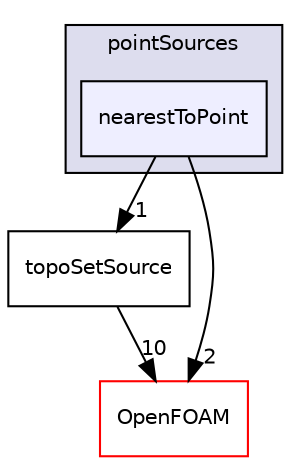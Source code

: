 digraph "src/meshTools/sets/pointSources/nearestToPoint" {
  bgcolor=transparent;
  compound=true
  node [ fontsize="10", fontname="Helvetica"];
  edge [ labelfontsize="10", labelfontname="Helvetica"];
  subgraph clusterdir_f5d832cf273a27220e4567749720079c {
    graph [ bgcolor="#ddddee", pencolor="black", label="pointSources" fontname="Helvetica", fontsize="10", URL="dir_f5d832cf273a27220e4567749720079c.html"]
  dir_de24375273591fc05b332e312ca3338e [shape=box, label="nearestToPoint", style="filled", fillcolor="#eeeeff", pencolor="black", URL="dir_de24375273591fc05b332e312ca3338e.html"];
  }
  dir_ffdc7a49b4414cf981ba8f0aa91f3c24 [shape=box label="topoSetSource" URL="dir_ffdc7a49b4414cf981ba8f0aa91f3c24.html"];
  dir_c5473ff19b20e6ec4dfe5c310b3778a8 [shape=box label="OpenFOAM" color="red" URL="dir_c5473ff19b20e6ec4dfe5c310b3778a8.html"];
  dir_de24375273591fc05b332e312ca3338e->dir_ffdc7a49b4414cf981ba8f0aa91f3c24 [headlabel="1", labeldistance=1.5 headhref="dir_001859_001867.html"];
  dir_de24375273591fc05b332e312ca3338e->dir_c5473ff19b20e6ec4dfe5c310b3778a8 [headlabel="2", labeldistance=1.5 headhref="dir_001859_001898.html"];
  dir_ffdc7a49b4414cf981ba8f0aa91f3c24->dir_c5473ff19b20e6ec4dfe5c310b3778a8 [headlabel="10", labeldistance=1.5 headhref="dir_001867_001898.html"];
}
